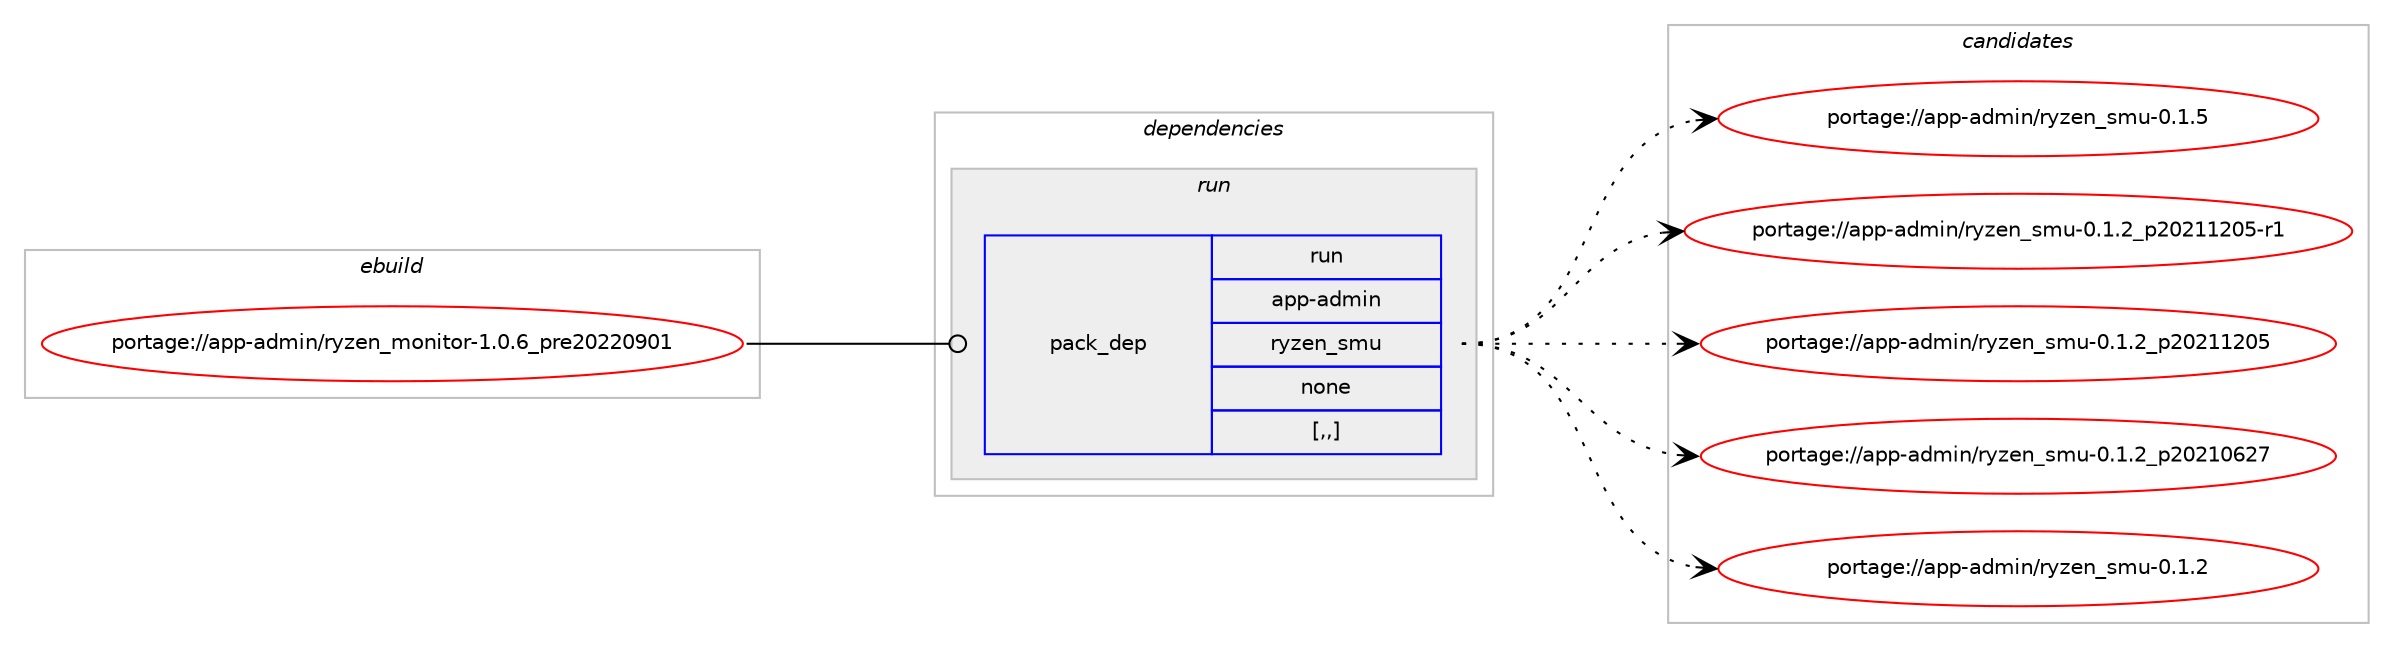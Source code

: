 digraph prolog {

# *************
# Graph options
# *************

newrank=true;
concentrate=true;
compound=true;
graph [rankdir=LR,fontname=Helvetica,fontsize=10,ranksep=1.5];#, ranksep=2.5, nodesep=0.2];
edge  [arrowhead=vee];
node  [fontname=Helvetica,fontsize=10];

# **********
# The ebuild
# **********

subgraph cluster_leftcol {
color=gray;
label=<<i>ebuild</i>>;
id [label="portage://app-admin/ryzen_monitor-1.0.6_pre20220901", color=red, width=4, href="../app-admin/ryzen_monitor-1.0.6_pre20220901.svg"];
}

# ****************
# The dependencies
# ****************

subgraph cluster_midcol {
color=gray;
label=<<i>dependencies</i>>;
subgraph cluster_compile {
fillcolor="#eeeeee";
style=filled;
label=<<i>compile</i>>;
}
subgraph cluster_compileandrun {
fillcolor="#eeeeee";
style=filled;
label=<<i>compile and run</i>>;
}
subgraph cluster_run {
fillcolor="#eeeeee";
style=filled;
label=<<i>run</i>>;
subgraph pack363700 {
dependency498274 [label=<<TABLE BORDER="0" CELLBORDER="1" CELLSPACING="0" CELLPADDING="4" WIDTH="220"><TR><TD ROWSPAN="6" CELLPADDING="30">pack_dep</TD></TR><TR><TD WIDTH="110">run</TD></TR><TR><TD>app-admin</TD></TR><TR><TD>ryzen_smu</TD></TR><TR><TD>none</TD></TR><TR><TD>[,,]</TD></TR></TABLE>>, shape=none, color=blue];
}
id:e -> dependency498274:w [weight=20,style="solid",arrowhead="odot"];
}
}

# **************
# The candidates
# **************

subgraph cluster_choices {
rank=same;
color=gray;
label=<<i>candidates</i>>;

subgraph choice363700 {
color=black;
nodesep=1;
choice9711211245971001091051104711412112210111095115109117454846494653 [label="portage://app-admin/ryzen_smu-0.1.5", color=red, width=4,href="../app-admin/ryzen_smu-0.1.5.svg"];
choice97112112459710010910511047114121122101110951151091174548464946509511250485049495048534511449 [label="portage://app-admin/ryzen_smu-0.1.2_p20211205-r1", color=red, width=4,href="../app-admin/ryzen_smu-0.1.2_p20211205-r1.svg"];
choice9711211245971001091051104711412112210111095115109117454846494650951125048504949504853 [label="portage://app-admin/ryzen_smu-0.1.2_p20211205", color=red, width=4,href="../app-admin/ryzen_smu-0.1.2_p20211205.svg"];
choice9711211245971001091051104711412112210111095115109117454846494650951125048504948545055 [label="portage://app-admin/ryzen_smu-0.1.2_p20210627", color=red, width=4,href="../app-admin/ryzen_smu-0.1.2_p20210627.svg"];
choice9711211245971001091051104711412112210111095115109117454846494650 [label="portage://app-admin/ryzen_smu-0.1.2", color=red, width=4,href="../app-admin/ryzen_smu-0.1.2.svg"];
dependency498274:e -> choice9711211245971001091051104711412112210111095115109117454846494653:w [style=dotted,weight="100"];
dependency498274:e -> choice97112112459710010910511047114121122101110951151091174548464946509511250485049495048534511449:w [style=dotted,weight="100"];
dependency498274:e -> choice9711211245971001091051104711412112210111095115109117454846494650951125048504949504853:w [style=dotted,weight="100"];
dependency498274:e -> choice9711211245971001091051104711412112210111095115109117454846494650951125048504948545055:w [style=dotted,weight="100"];
dependency498274:e -> choice9711211245971001091051104711412112210111095115109117454846494650:w [style=dotted,weight="100"];
}
}

}
